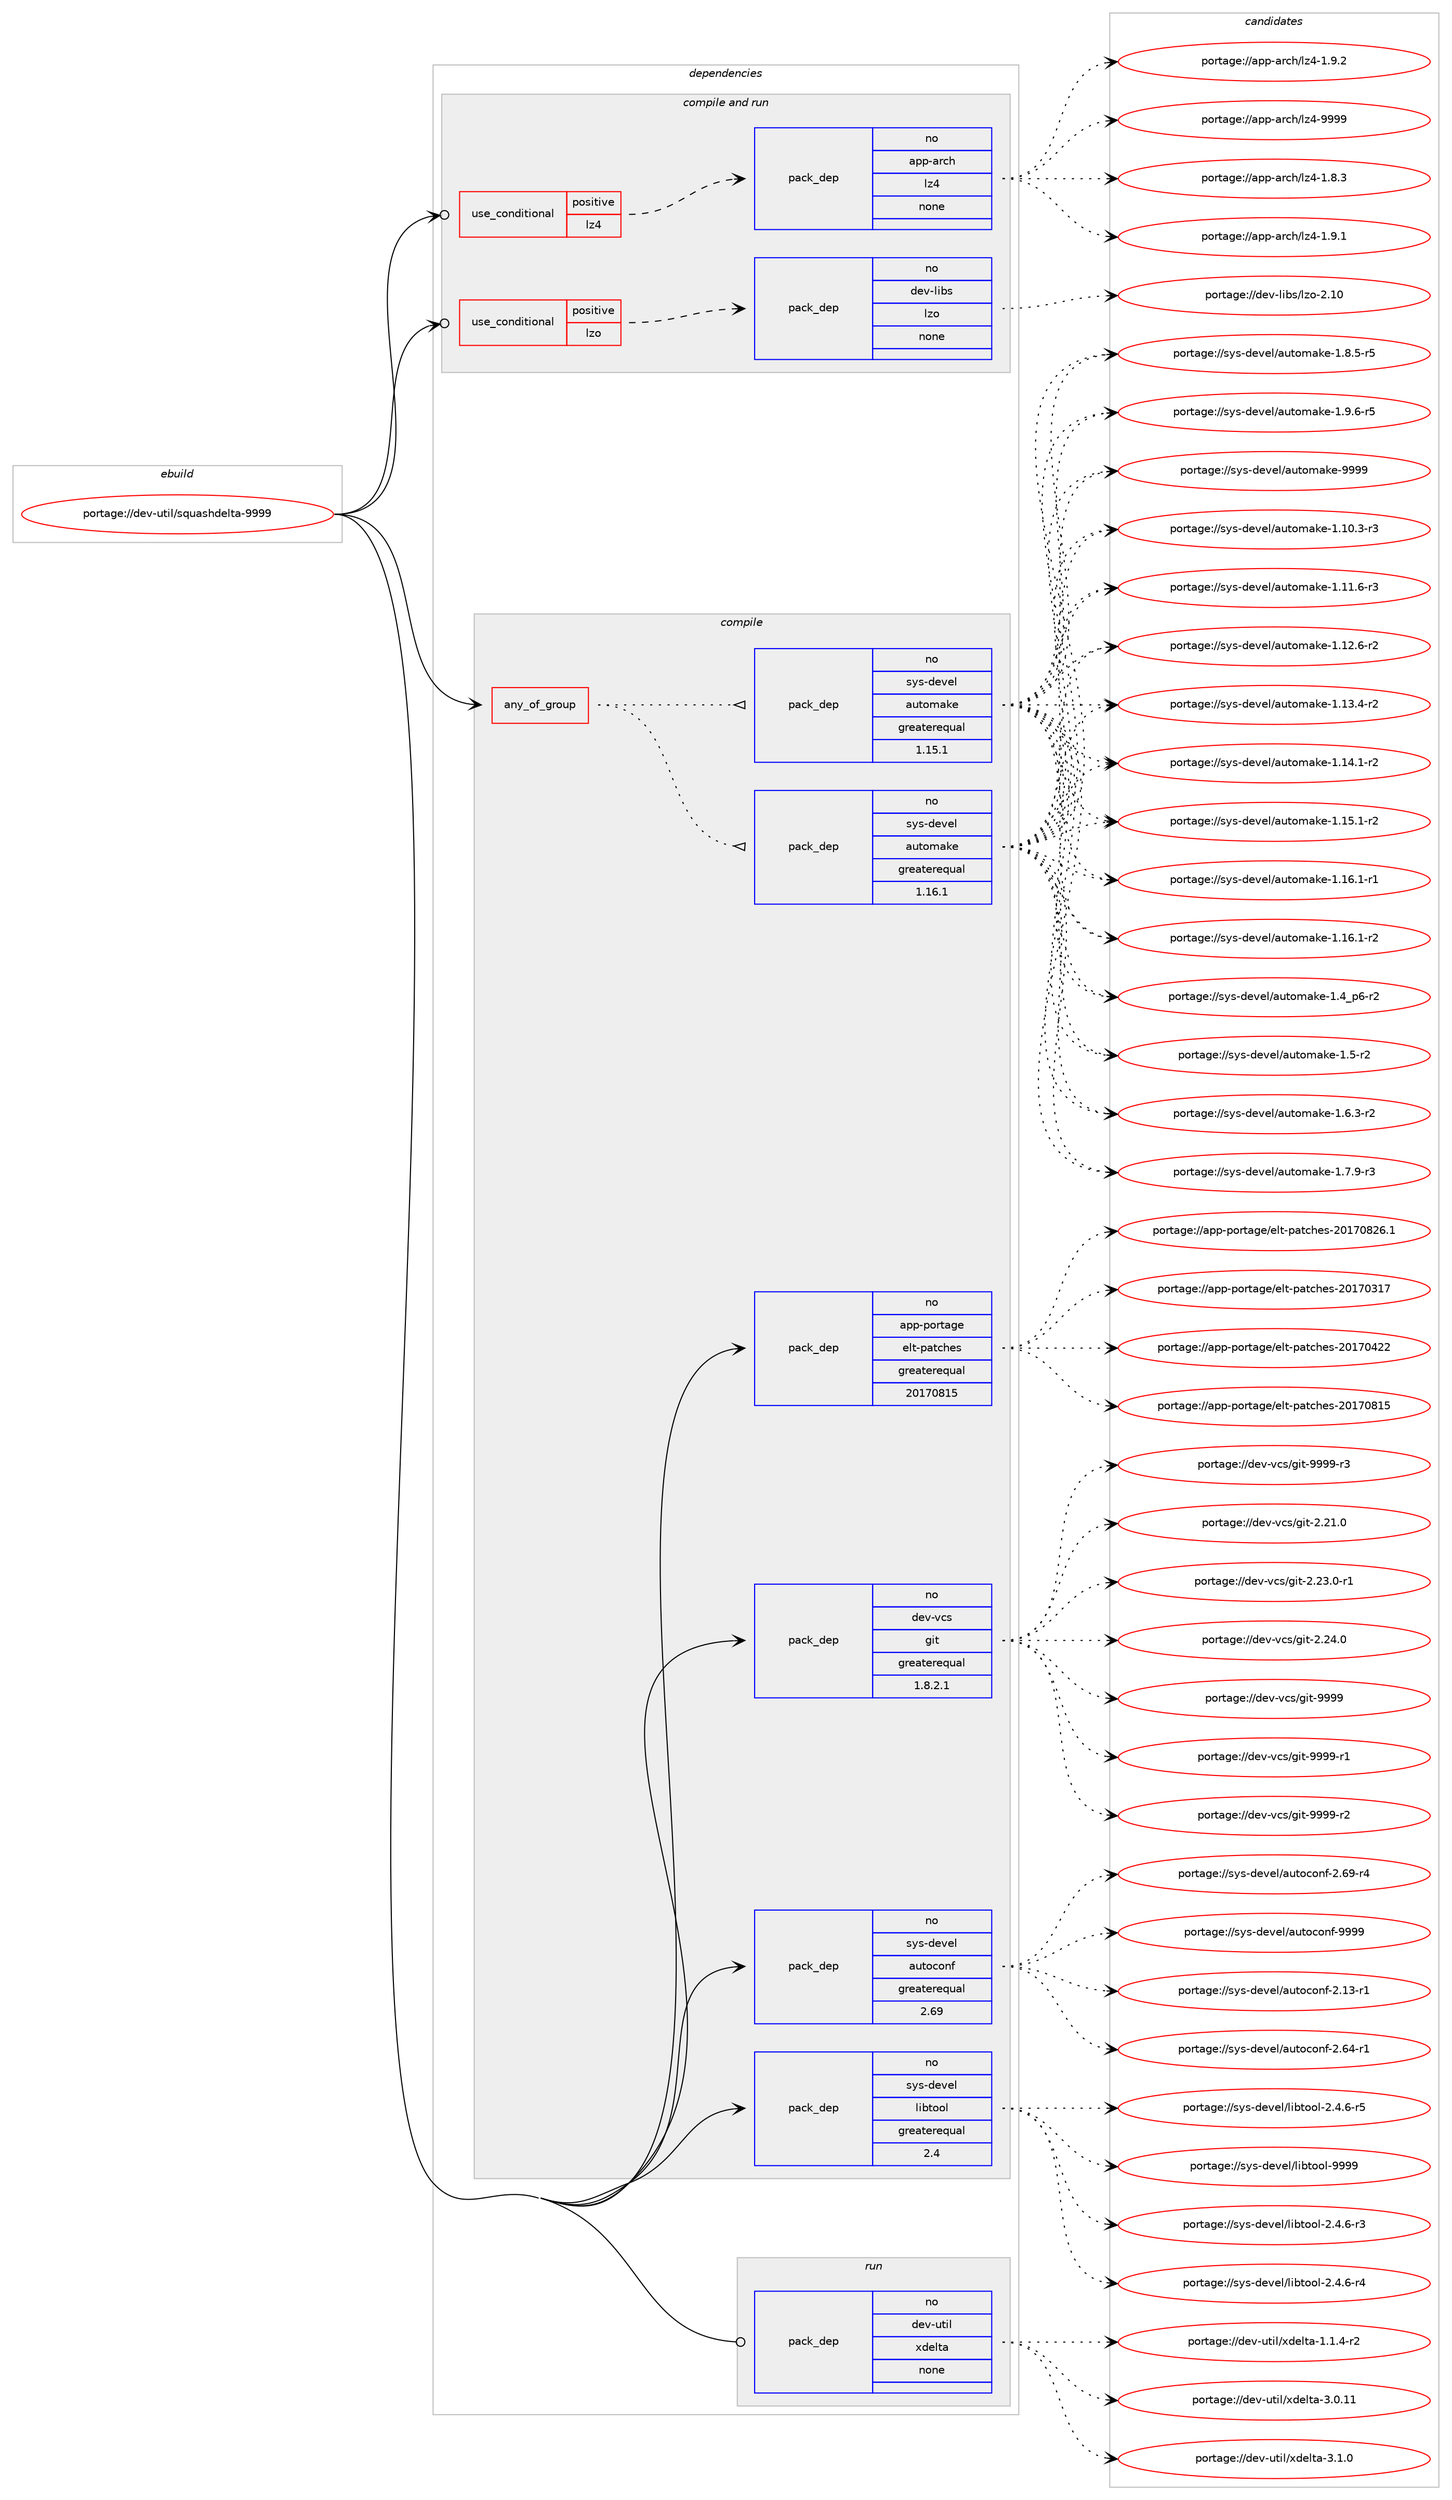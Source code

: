 digraph prolog {

# *************
# Graph options
# *************

newrank=true;
concentrate=true;
compound=true;
graph [rankdir=LR,fontname=Helvetica,fontsize=10,ranksep=1.5];#, ranksep=2.5, nodesep=0.2];
edge  [arrowhead=vee];
node  [fontname=Helvetica,fontsize=10];

# **********
# The ebuild
# **********

subgraph cluster_leftcol {
color=gray;
rank=same;
label=<<i>ebuild</i>>;
id [label="portage://dev-util/squashdelta-9999", color=red, width=4, href="../dev-util/squashdelta-9999.svg"];
}

# ****************
# The dependencies
# ****************

subgraph cluster_midcol {
color=gray;
label=<<i>dependencies</i>>;
subgraph cluster_compile {
fillcolor="#eeeeee";
style=filled;
label=<<i>compile</i>>;
subgraph any3634 {
dependency265454 [label=<<TABLE BORDER="0" CELLBORDER="1" CELLSPACING="0" CELLPADDING="4"><TR><TD CELLPADDING="10">any_of_group</TD></TR></TABLE>>, shape=none, color=red];subgraph pack189902 {
dependency265455 [label=<<TABLE BORDER="0" CELLBORDER="1" CELLSPACING="0" CELLPADDING="4" WIDTH="220"><TR><TD ROWSPAN="6" CELLPADDING="30">pack_dep</TD></TR><TR><TD WIDTH="110">no</TD></TR><TR><TD>sys-devel</TD></TR><TR><TD>automake</TD></TR><TR><TD>greaterequal</TD></TR><TR><TD>1.16.1</TD></TR></TABLE>>, shape=none, color=blue];
}
dependency265454:e -> dependency265455:w [weight=20,style="dotted",arrowhead="oinv"];
subgraph pack189903 {
dependency265456 [label=<<TABLE BORDER="0" CELLBORDER="1" CELLSPACING="0" CELLPADDING="4" WIDTH="220"><TR><TD ROWSPAN="6" CELLPADDING="30">pack_dep</TD></TR><TR><TD WIDTH="110">no</TD></TR><TR><TD>sys-devel</TD></TR><TR><TD>automake</TD></TR><TR><TD>greaterequal</TD></TR><TR><TD>1.15.1</TD></TR></TABLE>>, shape=none, color=blue];
}
dependency265454:e -> dependency265456:w [weight=20,style="dotted",arrowhead="oinv"];
}
id:e -> dependency265454:w [weight=20,style="solid",arrowhead="vee"];
subgraph pack189904 {
dependency265457 [label=<<TABLE BORDER="0" CELLBORDER="1" CELLSPACING="0" CELLPADDING="4" WIDTH="220"><TR><TD ROWSPAN="6" CELLPADDING="30">pack_dep</TD></TR><TR><TD WIDTH="110">no</TD></TR><TR><TD>app-portage</TD></TR><TR><TD>elt-patches</TD></TR><TR><TD>greaterequal</TD></TR><TR><TD>20170815</TD></TR></TABLE>>, shape=none, color=blue];
}
id:e -> dependency265457:w [weight=20,style="solid",arrowhead="vee"];
subgraph pack189905 {
dependency265458 [label=<<TABLE BORDER="0" CELLBORDER="1" CELLSPACING="0" CELLPADDING="4" WIDTH="220"><TR><TD ROWSPAN="6" CELLPADDING="30">pack_dep</TD></TR><TR><TD WIDTH="110">no</TD></TR><TR><TD>dev-vcs</TD></TR><TR><TD>git</TD></TR><TR><TD>greaterequal</TD></TR><TR><TD>1.8.2.1</TD></TR></TABLE>>, shape=none, color=blue];
}
id:e -> dependency265458:w [weight=20,style="solid",arrowhead="vee"];
subgraph pack189906 {
dependency265459 [label=<<TABLE BORDER="0" CELLBORDER="1" CELLSPACING="0" CELLPADDING="4" WIDTH="220"><TR><TD ROWSPAN="6" CELLPADDING="30">pack_dep</TD></TR><TR><TD WIDTH="110">no</TD></TR><TR><TD>sys-devel</TD></TR><TR><TD>autoconf</TD></TR><TR><TD>greaterequal</TD></TR><TR><TD>2.69</TD></TR></TABLE>>, shape=none, color=blue];
}
id:e -> dependency265459:w [weight=20,style="solid",arrowhead="vee"];
subgraph pack189907 {
dependency265460 [label=<<TABLE BORDER="0" CELLBORDER="1" CELLSPACING="0" CELLPADDING="4" WIDTH="220"><TR><TD ROWSPAN="6" CELLPADDING="30">pack_dep</TD></TR><TR><TD WIDTH="110">no</TD></TR><TR><TD>sys-devel</TD></TR><TR><TD>libtool</TD></TR><TR><TD>greaterequal</TD></TR><TR><TD>2.4</TD></TR></TABLE>>, shape=none, color=blue];
}
id:e -> dependency265460:w [weight=20,style="solid",arrowhead="vee"];
}
subgraph cluster_compileandrun {
fillcolor="#eeeeee";
style=filled;
label=<<i>compile and run</i>>;
subgraph cond71842 {
dependency265461 [label=<<TABLE BORDER="0" CELLBORDER="1" CELLSPACING="0" CELLPADDING="4"><TR><TD ROWSPAN="3" CELLPADDING="10">use_conditional</TD></TR><TR><TD>positive</TD></TR><TR><TD>lz4</TD></TR></TABLE>>, shape=none, color=red];
subgraph pack189908 {
dependency265462 [label=<<TABLE BORDER="0" CELLBORDER="1" CELLSPACING="0" CELLPADDING="4" WIDTH="220"><TR><TD ROWSPAN="6" CELLPADDING="30">pack_dep</TD></TR><TR><TD WIDTH="110">no</TD></TR><TR><TD>app-arch</TD></TR><TR><TD>lz4</TD></TR><TR><TD>none</TD></TR><TR><TD></TD></TR></TABLE>>, shape=none, color=blue];
}
dependency265461:e -> dependency265462:w [weight=20,style="dashed",arrowhead="vee"];
}
id:e -> dependency265461:w [weight=20,style="solid",arrowhead="odotvee"];
subgraph cond71843 {
dependency265463 [label=<<TABLE BORDER="0" CELLBORDER="1" CELLSPACING="0" CELLPADDING="4"><TR><TD ROWSPAN="3" CELLPADDING="10">use_conditional</TD></TR><TR><TD>positive</TD></TR><TR><TD>lzo</TD></TR></TABLE>>, shape=none, color=red];
subgraph pack189909 {
dependency265464 [label=<<TABLE BORDER="0" CELLBORDER="1" CELLSPACING="0" CELLPADDING="4" WIDTH="220"><TR><TD ROWSPAN="6" CELLPADDING="30">pack_dep</TD></TR><TR><TD WIDTH="110">no</TD></TR><TR><TD>dev-libs</TD></TR><TR><TD>lzo</TD></TR><TR><TD>none</TD></TR><TR><TD></TD></TR></TABLE>>, shape=none, color=blue];
}
dependency265463:e -> dependency265464:w [weight=20,style="dashed",arrowhead="vee"];
}
id:e -> dependency265463:w [weight=20,style="solid",arrowhead="odotvee"];
}
subgraph cluster_run {
fillcolor="#eeeeee";
style=filled;
label=<<i>run</i>>;
subgraph pack189910 {
dependency265465 [label=<<TABLE BORDER="0" CELLBORDER="1" CELLSPACING="0" CELLPADDING="4" WIDTH="220"><TR><TD ROWSPAN="6" CELLPADDING="30">pack_dep</TD></TR><TR><TD WIDTH="110">no</TD></TR><TR><TD>dev-util</TD></TR><TR><TD>xdelta</TD></TR><TR><TD>none</TD></TR><TR><TD></TD></TR></TABLE>>, shape=none, color=blue];
}
id:e -> dependency265465:w [weight=20,style="solid",arrowhead="odot"];
}
}

# **************
# The candidates
# **************

subgraph cluster_choices {
rank=same;
color=gray;
label=<<i>candidates</i>>;

subgraph choice189902 {
color=black;
nodesep=1;
choiceportage11512111545100101118101108479711711611110997107101454946494846514511451 [label="portage://sys-devel/automake-1.10.3-r3", color=red, width=4,href="../sys-devel/automake-1.10.3-r3.svg"];
choiceportage11512111545100101118101108479711711611110997107101454946494946544511451 [label="portage://sys-devel/automake-1.11.6-r3", color=red, width=4,href="../sys-devel/automake-1.11.6-r3.svg"];
choiceportage11512111545100101118101108479711711611110997107101454946495046544511450 [label="portage://sys-devel/automake-1.12.6-r2", color=red, width=4,href="../sys-devel/automake-1.12.6-r2.svg"];
choiceportage11512111545100101118101108479711711611110997107101454946495146524511450 [label="portage://sys-devel/automake-1.13.4-r2", color=red, width=4,href="../sys-devel/automake-1.13.4-r2.svg"];
choiceportage11512111545100101118101108479711711611110997107101454946495246494511450 [label="portage://sys-devel/automake-1.14.1-r2", color=red, width=4,href="../sys-devel/automake-1.14.1-r2.svg"];
choiceportage11512111545100101118101108479711711611110997107101454946495346494511450 [label="portage://sys-devel/automake-1.15.1-r2", color=red, width=4,href="../sys-devel/automake-1.15.1-r2.svg"];
choiceportage11512111545100101118101108479711711611110997107101454946495446494511449 [label="portage://sys-devel/automake-1.16.1-r1", color=red, width=4,href="../sys-devel/automake-1.16.1-r1.svg"];
choiceportage11512111545100101118101108479711711611110997107101454946495446494511450 [label="portage://sys-devel/automake-1.16.1-r2", color=red, width=4,href="../sys-devel/automake-1.16.1-r2.svg"];
choiceportage115121115451001011181011084797117116111109971071014549465295112544511450 [label="portage://sys-devel/automake-1.4_p6-r2", color=red, width=4,href="../sys-devel/automake-1.4_p6-r2.svg"];
choiceportage11512111545100101118101108479711711611110997107101454946534511450 [label="portage://sys-devel/automake-1.5-r2", color=red, width=4,href="../sys-devel/automake-1.5-r2.svg"];
choiceportage115121115451001011181011084797117116111109971071014549465446514511450 [label="portage://sys-devel/automake-1.6.3-r2", color=red, width=4,href="../sys-devel/automake-1.6.3-r2.svg"];
choiceportage115121115451001011181011084797117116111109971071014549465546574511451 [label="portage://sys-devel/automake-1.7.9-r3", color=red, width=4,href="../sys-devel/automake-1.7.9-r3.svg"];
choiceportage115121115451001011181011084797117116111109971071014549465646534511453 [label="portage://sys-devel/automake-1.8.5-r5", color=red, width=4,href="../sys-devel/automake-1.8.5-r5.svg"];
choiceportage115121115451001011181011084797117116111109971071014549465746544511453 [label="portage://sys-devel/automake-1.9.6-r5", color=red, width=4,href="../sys-devel/automake-1.9.6-r5.svg"];
choiceportage115121115451001011181011084797117116111109971071014557575757 [label="portage://sys-devel/automake-9999", color=red, width=4,href="../sys-devel/automake-9999.svg"];
dependency265455:e -> choiceportage11512111545100101118101108479711711611110997107101454946494846514511451:w [style=dotted,weight="100"];
dependency265455:e -> choiceportage11512111545100101118101108479711711611110997107101454946494946544511451:w [style=dotted,weight="100"];
dependency265455:e -> choiceportage11512111545100101118101108479711711611110997107101454946495046544511450:w [style=dotted,weight="100"];
dependency265455:e -> choiceportage11512111545100101118101108479711711611110997107101454946495146524511450:w [style=dotted,weight="100"];
dependency265455:e -> choiceportage11512111545100101118101108479711711611110997107101454946495246494511450:w [style=dotted,weight="100"];
dependency265455:e -> choiceportage11512111545100101118101108479711711611110997107101454946495346494511450:w [style=dotted,weight="100"];
dependency265455:e -> choiceportage11512111545100101118101108479711711611110997107101454946495446494511449:w [style=dotted,weight="100"];
dependency265455:e -> choiceportage11512111545100101118101108479711711611110997107101454946495446494511450:w [style=dotted,weight="100"];
dependency265455:e -> choiceportage115121115451001011181011084797117116111109971071014549465295112544511450:w [style=dotted,weight="100"];
dependency265455:e -> choiceportage11512111545100101118101108479711711611110997107101454946534511450:w [style=dotted,weight="100"];
dependency265455:e -> choiceportage115121115451001011181011084797117116111109971071014549465446514511450:w [style=dotted,weight="100"];
dependency265455:e -> choiceportage115121115451001011181011084797117116111109971071014549465546574511451:w [style=dotted,weight="100"];
dependency265455:e -> choiceportage115121115451001011181011084797117116111109971071014549465646534511453:w [style=dotted,weight="100"];
dependency265455:e -> choiceportage115121115451001011181011084797117116111109971071014549465746544511453:w [style=dotted,weight="100"];
dependency265455:e -> choiceportage115121115451001011181011084797117116111109971071014557575757:w [style=dotted,weight="100"];
}
subgraph choice189903 {
color=black;
nodesep=1;
choiceportage11512111545100101118101108479711711611110997107101454946494846514511451 [label="portage://sys-devel/automake-1.10.3-r3", color=red, width=4,href="../sys-devel/automake-1.10.3-r3.svg"];
choiceportage11512111545100101118101108479711711611110997107101454946494946544511451 [label="portage://sys-devel/automake-1.11.6-r3", color=red, width=4,href="../sys-devel/automake-1.11.6-r3.svg"];
choiceportage11512111545100101118101108479711711611110997107101454946495046544511450 [label="portage://sys-devel/automake-1.12.6-r2", color=red, width=4,href="../sys-devel/automake-1.12.6-r2.svg"];
choiceportage11512111545100101118101108479711711611110997107101454946495146524511450 [label="portage://sys-devel/automake-1.13.4-r2", color=red, width=4,href="../sys-devel/automake-1.13.4-r2.svg"];
choiceportage11512111545100101118101108479711711611110997107101454946495246494511450 [label="portage://sys-devel/automake-1.14.1-r2", color=red, width=4,href="../sys-devel/automake-1.14.1-r2.svg"];
choiceportage11512111545100101118101108479711711611110997107101454946495346494511450 [label="portage://sys-devel/automake-1.15.1-r2", color=red, width=4,href="../sys-devel/automake-1.15.1-r2.svg"];
choiceportage11512111545100101118101108479711711611110997107101454946495446494511449 [label="portage://sys-devel/automake-1.16.1-r1", color=red, width=4,href="../sys-devel/automake-1.16.1-r1.svg"];
choiceportage11512111545100101118101108479711711611110997107101454946495446494511450 [label="portage://sys-devel/automake-1.16.1-r2", color=red, width=4,href="../sys-devel/automake-1.16.1-r2.svg"];
choiceportage115121115451001011181011084797117116111109971071014549465295112544511450 [label="portage://sys-devel/automake-1.4_p6-r2", color=red, width=4,href="../sys-devel/automake-1.4_p6-r2.svg"];
choiceportage11512111545100101118101108479711711611110997107101454946534511450 [label="portage://sys-devel/automake-1.5-r2", color=red, width=4,href="../sys-devel/automake-1.5-r2.svg"];
choiceportage115121115451001011181011084797117116111109971071014549465446514511450 [label="portage://sys-devel/automake-1.6.3-r2", color=red, width=4,href="../sys-devel/automake-1.6.3-r2.svg"];
choiceportage115121115451001011181011084797117116111109971071014549465546574511451 [label="portage://sys-devel/automake-1.7.9-r3", color=red, width=4,href="../sys-devel/automake-1.7.9-r3.svg"];
choiceportage115121115451001011181011084797117116111109971071014549465646534511453 [label="portage://sys-devel/automake-1.8.5-r5", color=red, width=4,href="../sys-devel/automake-1.8.5-r5.svg"];
choiceportage115121115451001011181011084797117116111109971071014549465746544511453 [label="portage://sys-devel/automake-1.9.6-r5", color=red, width=4,href="../sys-devel/automake-1.9.6-r5.svg"];
choiceportage115121115451001011181011084797117116111109971071014557575757 [label="portage://sys-devel/automake-9999", color=red, width=4,href="../sys-devel/automake-9999.svg"];
dependency265456:e -> choiceportage11512111545100101118101108479711711611110997107101454946494846514511451:w [style=dotted,weight="100"];
dependency265456:e -> choiceportage11512111545100101118101108479711711611110997107101454946494946544511451:w [style=dotted,weight="100"];
dependency265456:e -> choiceportage11512111545100101118101108479711711611110997107101454946495046544511450:w [style=dotted,weight="100"];
dependency265456:e -> choiceportage11512111545100101118101108479711711611110997107101454946495146524511450:w [style=dotted,weight="100"];
dependency265456:e -> choiceportage11512111545100101118101108479711711611110997107101454946495246494511450:w [style=dotted,weight="100"];
dependency265456:e -> choiceportage11512111545100101118101108479711711611110997107101454946495346494511450:w [style=dotted,weight="100"];
dependency265456:e -> choiceportage11512111545100101118101108479711711611110997107101454946495446494511449:w [style=dotted,weight="100"];
dependency265456:e -> choiceportage11512111545100101118101108479711711611110997107101454946495446494511450:w [style=dotted,weight="100"];
dependency265456:e -> choiceportage115121115451001011181011084797117116111109971071014549465295112544511450:w [style=dotted,weight="100"];
dependency265456:e -> choiceportage11512111545100101118101108479711711611110997107101454946534511450:w [style=dotted,weight="100"];
dependency265456:e -> choiceportage115121115451001011181011084797117116111109971071014549465446514511450:w [style=dotted,weight="100"];
dependency265456:e -> choiceportage115121115451001011181011084797117116111109971071014549465546574511451:w [style=dotted,weight="100"];
dependency265456:e -> choiceportage115121115451001011181011084797117116111109971071014549465646534511453:w [style=dotted,weight="100"];
dependency265456:e -> choiceportage115121115451001011181011084797117116111109971071014549465746544511453:w [style=dotted,weight="100"];
dependency265456:e -> choiceportage115121115451001011181011084797117116111109971071014557575757:w [style=dotted,weight="100"];
}
subgraph choice189904 {
color=black;
nodesep=1;
choiceportage97112112451121111141169710310147101108116451129711699104101115455048495548514955 [label="portage://app-portage/elt-patches-20170317", color=red, width=4,href="../app-portage/elt-patches-20170317.svg"];
choiceportage97112112451121111141169710310147101108116451129711699104101115455048495548525050 [label="portage://app-portage/elt-patches-20170422", color=red, width=4,href="../app-portage/elt-patches-20170422.svg"];
choiceportage97112112451121111141169710310147101108116451129711699104101115455048495548564953 [label="portage://app-portage/elt-patches-20170815", color=red, width=4,href="../app-portage/elt-patches-20170815.svg"];
choiceportage971121124511211111411697103101471011081164511297116991041011154550484955485650544649 [label="portage://app-portage/elt-patches-20170826.1", color=red, width=4,href="../app-portage/elt-patches-20170826.1.svg"];
dependency265457:e -> choiceportage97112112451121111141169710310147101108116451129711699104101115455048495548514955:w [style=dotted,weight="100"];
dependency265457:e -> choiceportage97112112451121111141169710310147101108116451129711699104101115455048495548525050:w [style=dotted,weight="100"];
dependency265457:e -> choiceportage97112112451121111141169710310147101108116451129711699104101115455048495548564953:w [style=dotted,weight="100"];
dependency265457:e -> choiceportage971121124511211111411697103101471011081164511297116991041011154550484955485650544649:w [style=dotted,weight="100"];
}
subgraph choice189905 {
color=black;
nodesep=1;
choiceportage10010111845118991154710310511645504650494648 [label="portage://dev-vcs/git-2.21.0", color=red, width=4,href="../dev-vcs/git-2.21.0.svg"];
choiceportage100101118451189911547103105116455046505146484511449 [label="portage://dev-vcs/git-2.23.0-r1", color=red, width=4,href="../dev-vcs/git-2.23.0-r1.svg"];
choiceportage10010111845118991154710310511645504650524648 [label="portage://dev-vcs/git-2.24.0", color=red, width=4,href="../dev-vcs/git-2.24.0.svg"];
choiceportage1001011184511899115471031051164557575757 [label="portage://dev-vcs/git-9999", color=red, width=4,href="../dev-vcs/git-9999.svg"];
choiceportage10010111845118991154710310511645575757574511449 [label="portage://dev-vcs/git-9999-r1", color=red, width=4,href="../dev-vcs/git-9999-r1.svg"];
choiceportage10010111845118991154710310511645575757574511450 [label="portage://dev-vcs/git-9999-r2", color=red, width=4,href="../dev-vcs/git-9999-r2.svg"];
choiceportage10010111845118991154710310511645575757574511451 [label="portage://dev-vcs/git-9999-r3", color=red, width=4,href="../dev-vcs/git-9999-r3.svg"];
dependency265458:e -> choiceportage10010111845118991154710310511645504650494648:w [style=dotted,weight="100"];
dependency265458:e -> choiceportage100101118451189911547103105116455046505146484511449:w [style=dotted,weight="100"];
dependency265458:e -> choiceportage10010111845118991154710310511645504650524648:w [style=dotted,weight="100"];
dependency265458:e -> choiceportage1001011184511899115471031051164557575757:w [style=dotted,weight="100"];
dependency265458:e -> choiceportage10010111845118991154710310511645575757574511449:w [style=dotted,weight="100"];
dependency265458:e -> choiceportage10010111845118991154710310511645575757574511450:w [style=dotted,weight="100"];
dependency265458:e -> choiceportage10010111845118991154710310511645575757574511451:w [style=dotted,weight="100"];
}
subgraph choice189906 {
color=black;
nodesep=1;
choiceportage1151211154510010111810110847971171161119911111010245504649514511449 [label="portage://sys-devel/autoconf-2.13-r1", color=red, width=4,href="../sys-devel/autoconf-2.13-r1.svg"];
choiceportage1151211154510010111810110847971171161119911111010245504654524511449 [label="portage://sys-devel/autoconf-2.64-r1", color=red, width=4,href="../sys-devel/autoconf-2.64-r1.svg"];
choiceportage1151211154510010111810110847971171161119911111010245504654574511452 [label="portage://sys-devel/autoconf-2.69-r4", color=red, width=4,href="../sys-devel/autoconf-2.69-r4.svg"];
choiceportage115121115451001011181011084797117116111991111101024557575757 [label="portage://sys-devel/autoconf-9999", color=red, width=4,href="../sys-devel/autoconf-9999.svg"];
dependency265459:e -> choiceportage1151211154510010111810110847971171161119911111010245504649514511449:w [style=dotted,weight="100"];
dependency265459:e -> choiceportage1151211154510010111810110847971171161119911111010245504654524511449:w [style=dotted,weight="100"];
dependency265459:e -> choiceportage1151211154510010111810110847971171161119911111010245504654574511452:w [style=dotted,weight="100"];
dependency265459:e -> choiceportage115121115451001011181011084797117116111991111101024557575757:w [style=dotted,weight="100"];
}
subgraph choice189907 {
color=black;
nodesep=1;
choiceportage1151211154510010111810110847108105981161111111084550465246544511451 [label="portage://sys-devel/libtool-2.4.6-r3", color=red, width=4,href="../sys-devel/libtool-2.4.6-r3.svg"];
choiceportage1151211154510010111810110847108105981161111111084550465246544511452 [label="portage://sys-devel/libtool-2.4.6-r4", color=red, width=4,href="../sys-devel/libtool-2.4.6-r4.svg"];
choiceportage1151211154510010111810110847108105981161111111084550465246544511453 [label="portage://sys-devel/libtool-2.4.6-r5", color=red, width=4,href="../sys-devel/libtool-2.4.6-r5.svg"];
choiceportage1151211154510010111810110847108105981161111111084557575757 [label="portage://sys-devel/libtool-9999", color=red, width=4,href="../sys-devel/libtool-9999.svg"];
dependency265460:e -> choiceportage1151211154510010111810110847108105981161111111084550465246544511451:w [style=dotted,weight="100"];
dependency265460:e -> choiceportage1151211154510010111810110847108105981161111111084550465246544511452:w [style=dotted,weight="100"];
dependency265460:e -> choiceportage1151211154510010111810110847108105981161111111084550465246544511453:w [style=dotted,weight="100"];
dependency265460:e -> choiceportage1151211154510010111810110847108105981161111111084557575757:w [style=dotted,weight="100"];
}
subgraph choice189908 {
color=black;
nodesep=1;
choiceportage971121124597114991044710812252454946564651 [label="portage://app-arch/lz4-1.8.3", color=red, width=4,href="../app-arch/lz4-1.8.3.svg"];
choiceportage971121124597114991044710812252454946574649 [label="portage://app-arch/lz4-1.9.1", color=red, width=4,href="../app-arch/lz4-1.9.1.svg"];
choiceportage971121124597114991044710812252454946574650 [label="portage://app-arch/lz4-1.9.2", color=red, width=4,href="../app-arch/lz4-1.9.2.svg"];
choiceportage9711211245971149910447108122524557575757 [label="portage://app-arch/lz4-9999", color=red, width=4,href="../app-arch/lz4-9999.svg"];
dependency265462:e -> choiceportage971121124597114991044710812252454946564651:w [style=dotted,weight="100"];
dependency265462:e -> choiceportage971121124597114991044710812252454946574649:w [style=dotted,weight="100"];
dependency265462:e -> choiceportage971121124597114991044710812252454946574650:w [style=dotted,weight="100"];
dependency265462:e -> choiceportage9711211245971149910447108122524557575757:w [style=dotted,weight="100"];
}
subgraph choice189909 {
color=black;
nodesep=1;
choiceportage1001011184510810598115471081221114550464948 [label="portage://dev-libs/lzo-2.10", color=red, width=4,href="../dev-libs/lzo-2.10.svg"];
dependency265464:e -> choiceportage1001011184510810598115471081221114550464948:w [style=dotted,weight="100"];
}
subgraph choice189910 {
color=black;
nodesep=1;
choiceportage1001011184511711610510847120100101108116974549464946524511450 [label="portage://dev-util/xdelta-1.1.4-r2", color=red, width=4,href="../dev-util/xdelta-1.1.4-r2.svg"];
choiceportage10010111845117116105108471201001011081169745514648464949 [label="portage://dev-util/xdelta-3.0.11", color=red, width=4,href="../dev-util/xdelta-3.0.11.svg"];
choiceportage100101118451171161051084712010010110811697455146494648 [label="portage://dev-util/xdelta-3.1.0", color=red, width=4,href="../dev-util/xdelta-3.1.0.svg"];
dependency265465:e -> choiceportage1001011184511711610510847120100101108116974549464946524511450:w [style=dotted,weight="100"];
dependency265465:e -> choiceportage10010111845117116105108471201001011081169745514648464949:w [style=dotted,weight="100"];
dependency265465:e -> choiceportage100101118451171161051084712010010110811697455146494648:w [style=dotted,weight="100"];
}
}

}
